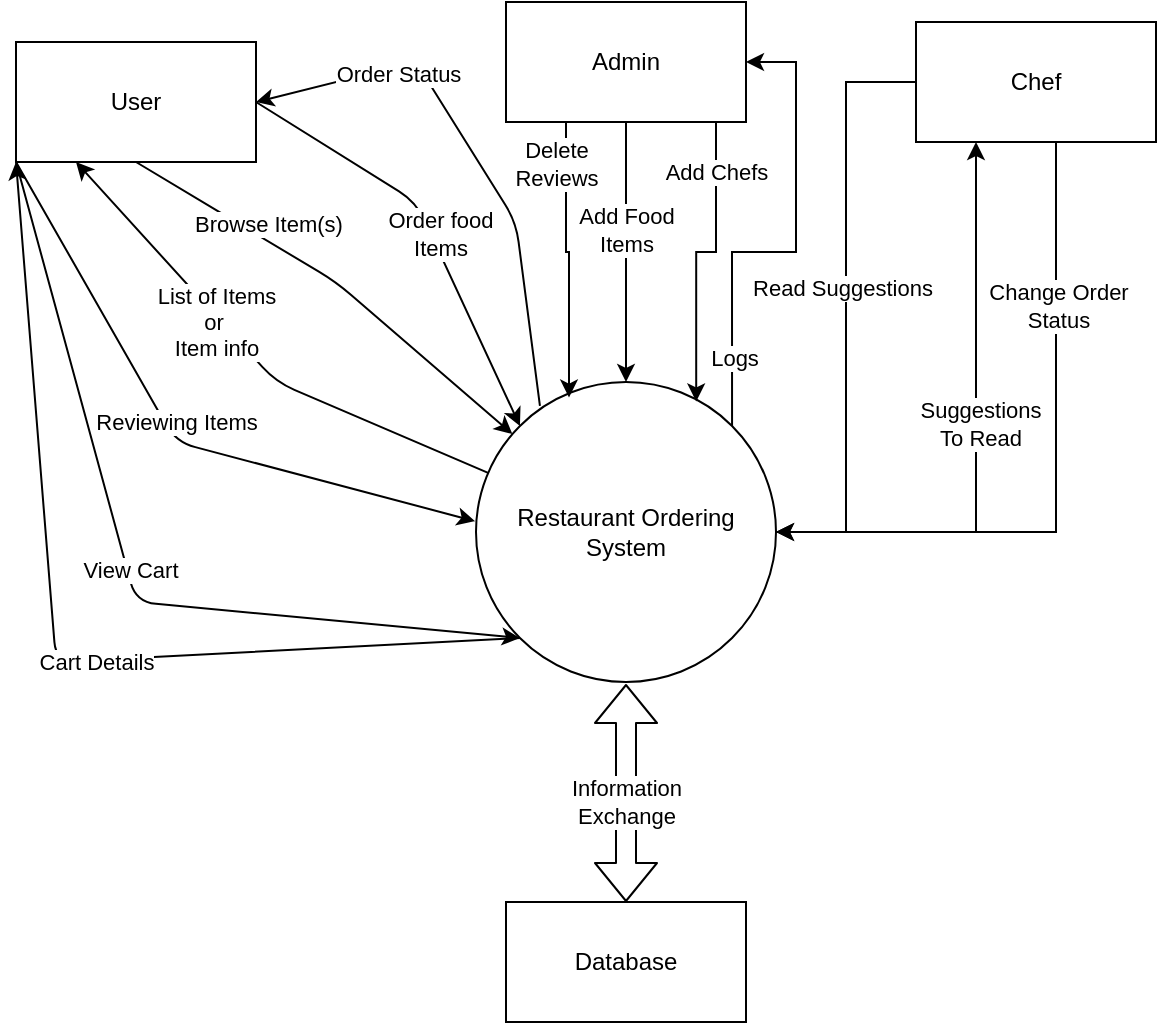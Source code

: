 <mxfile version="15.4.1" type="device"><diagram id="TZYOdSxr8aLHwRnlcCQZ" name="Page-1"><mxGraphModel dx="868" dy="435" grid="1" gridSize="10" guides="1" tooltips="1" connect="1" arrows="1" fold="1" page="1" pageScale="1" pageWidth="850" pageHeight="1100" math="0" shadow="0"><root><mxCell id="0"/><mxCell id="1" parent="0"/><mxCell id="au3Kzgit61VTkhUDVhki-38" style="edgeStyle=orthogonalEdgeStyle;rounded=0;orthogonalLoop=1;jettySize=auto;html=1;entryX=0.25;entryY=1;entryDx=0;entryDy=0;endArrow=classic;endFill=1;targetPerimeterSpacing=1;strokeWidth=1;" parent="1" source="au3Kzgit61VTkhUDVhki-1" target="au3Kzgit61VTkhUDVhki-4" edge="1"><mxGeometry relative="1" as="geometry"/></mxCell><mxCell id="au3Kzgit61VTkhUDVhki-39" value="Suggestions&lt;br&gt;To Read" style="edgeLabel;html=1;align=center;verticalAlign=middle;resizable=0;points=[];" parent="au3Kzgit61VTkhUDVhki-38" vertex="1" connectable="0"><mxGeometry x="0.048" y="-2" relative="1" as="geometry"><mxPoint as="offset"/></mxGeometry></mxCell><mxCell id="au3Kzgit61VTkhUDVhki-1" value="Restaurant Ordering System" style="ellipse;whiteSpace=wrap;html=1;aspect=fixed;" parent="1" vertex="1"><mxGeometry x="350" y="250" width="150" height="150" as="geometry"/></mxCell><mxCell id="au3Kzgit61VTkhUDVhki-2" value="User" style="rounded=0;whiteSpace=wrap;html=1;" parent="1" vertex="1"><mxGeometry x="120" y="80" width="120" height="60" as="geometry"/></mxCell><mxCell id="au3Kzgit61VTkhUDVhki-22" style="edgeStyle=orthogonalEdgeStyle;rounded=0;orthogonalLoop=1;jettySize=auto;html=1;endArrow=classic;endFill=1;targetPerimeterSpacing=1;strokeWidth=1;exitX=0.25;exitY=1;exitDx=0;exitDy=0;entryX=0.31;entryY=0.052;entryDx=0;entryDy=0;entryPerimeter=0;" parent="1" source="au3Kzgit61VTkhUDVhki-3" target="au3Kzgit61VTkhUDVhki-1" edge="1"><mxGeometry relative="1" as="geometry"><mxPoint x="395" y="210" as="targetPoint"/></mxGeometry></mxCell><mxCell id="au3Kzgit61VTkhUDVhki-23" value="Delete &lt;br&gt;Reviews" style="edgeLabel;html=1;align=center;verticalAlign=middle;resizable=0;points=[];" parent="au3Kzgit61VTkhUDVhki-22" vertex="1" connectable="0"><mxGeometry x="-0.364" y="1" relative="1" as="geometry"><mxPoint x="-6" y="-24" as="offset"/></mxGeometry></mxCell><mxCell id="au3Kzgit61VTkhUDVhki-25" style="edgeStyle=orthogonalEdgeStyle;rounded=0;orthogonalLoop=1;jettySize=auto;html=1;entryX=0.5;entryY=0;entryDx=0;entryDy=0;endArrow=classic;endFill=1;targetPerimeterSpacing=1;strokeWidth=1;" parent="1" source="au3Kzgit61VTkhUDVhki-3" target="au3Kzgit61VTkhUDVhki-1" edge="1"><mxGeometry relative="1" as="geometry"/></mxCell><mxCell id="au3Kzgit61VTkhUDVhki-27" value="Add Food&lt;br&gt;Items" style="edgeLabel;html=1;align=center;verticalAlign=middle;resizable=0;points=[];" parent="au3Kzgit61VTkhUDVhki-25" vertex="1" connectable="0"><mxGeometry x="-0.176" relative="1" as="geometry"><mxPoint as="offset"/></mxGeometry></mxCell><mxCell id="au3Kzgit61VTkhUDVhki-28" style="edgeStyle=orthogonalEdgeStyle;rounded=0;orthogonalLoop=1;jettySize=auto;html=1;entryX=0.734;entryY=0.065;entryDx=0;entryDy=0;entryPerimeter=0;endArrow=classic;endFill=1;targetPerimeterSpacing=1;strokeWidth=1;" parent="1" source="au3Kzgit61VTkhUDVhki-3" target="au3Kzgit61VTkhUDVhki-1" edge="1"><mxGeometry relative="1" as="geometry"><Array as="points"><mxPoint x="470" y="185"/><mxPoint x="460" y="185"/></Array></mxGeometry></mxCell><mxCell id="au3Kzgit61VTkhUDVhki-29" value="Add Chefs" style="edgeLabel;html=1;align=center;verticalAlign=middle;resizable=0;points=[];" parent="au3Kzgit61VTkhUDVhki-28" vertex="1" connectable="0"><mxGeometry x="-0.666" relative="1" as="geometry"><mxPoint as="offset"/></mxGeometry></mxCell><mxCell id="iFsItGCW9EWo0BiOLP89-1" style="edgeStyle=orthogonalEdgeStyle;rounded=0;orthogonalLoop=1;jettySize=auto;html=1;entryX=1;entryY=0;entryDx=0;entryDy=0;strokeColor=#000000;endArrow=none;endFill=0;startArrow=classic;startFill=1;" edge="1" parent="1" source="au3Kzgit61VTkhUDVhki-3" target="au3Kzgit61VTkhUDVhki-1"><mxGeometry relative="1" as="geometry"><Array as="points"><mxPoint x="510" y="90"/><mxPoint x="510" y="185"/><mxPoint x="478" y="185"/></Array></mxGeometry></mxCell><mxCell id="iFsItGCW9EWo0BiOLP89-2" value="Logs" style="edgeLabel;html=1;align=center;verticalAlign=middle;resizable=0;points=[];" vertex="1" connectable="0" parent="iFsItGCW9EWo0BiOLP89-1"><mxGeometry x="0.716" y="1" relative="1" as="geometry"><mxPoint as="offset"/></mxGeometry></mxCell><mxCell id="au3Kzgit61VTkhUDVhki-3" value="Admin" style="rounded=0;whiteSpace=wrap;html=1;" parent="1" vertex="1"><mxGeometry x="365" y="60" width="120" height="60" as="geometry"/></mxCell><mxCell id="au3Kzgit61VTkhUDVhki-30" style="edgeStyle=orthogonalEdgeStyle;rounded=0;orthogonalLoop=1;jettySize=auto;html=1;entryX=1;entryY=0.5;entryDx=0;entryDy=0;endArrow=classic;endFill=1;targetPerimeterSpacing=1;strokeWidth=1;" parent="1" source="au3Kzgit61VTkhUDVhki-4" target="au3Kzgit61VTkhUDVhki-1" edge="1"><mxGeometry relative="1" as="geometry"/></mxCell><mxCell id="au3Kzgit61VTkhUDVhki-31" value="Read Suggestions" style="edgeLabel;html=1;align=center;verticalAlign=middle;resizable=0;points=[];" parent="au3Kzgit61VTkhUDVhki-30" vertex="1" connectable="0"><mxGeometry x="-0.068" y="-2" relative="1" as="geometry"><mxPoint as="offset"/></mxGeometry></mxCell><mxCell id="au3Kzgit61VTkhUDVhki-32" style="edgeStyle=orthogonalEdgeStyle;rounded=0;orthogonalLoop=1;jettySize=auto;html=1;entryX=1;entryY=0.5;entryDx=0;entryDy=0;endArrow=classic;endFill=1;targetPerimeterSpacing=1;strokeWidth=1;" parent="1" source="au3Kzgit61VTkhUDVhki-4" target="au3Kzgit61VTkhUDVhki-1" edge="1"><mxGeometry relative="1" as="geometry"><Array as="points"><mxPoint x="640" y="325"/></Array></mxGeometry></mxCell><mxCell id="au3Kzgit61VTkhUDVhki-33" value="Change Order&lt;br&gt;Status" style="edgeLabel;html=1;align=center;verticalAlign=middle;resizable=0;points=[];" parent="au3Kzgit61VTkhUDVhki-32" vertex="1" connectable="0"><mxGeometry x="-0.512" y="1" relative="1" as="geometry"><mxPoint as="offset"/></mxGeometry></mxCell><mxCell id="au3Kzgit61VTkhUDVhki-4" value="Chef" style="rounded=0;whiteSpace=wrap;html=1;" parent="1" vertex="1"><mxGeometry x="570" y="70" width="120" height="60" as="geometry"/></mxCell><mxCell id="au3Kzgit61VTkhUDVhki-7" value="" style="endArrow=classic;html=1;exitX=0.5;exitY=1;exitDx=0;exitDy=0;" parent="1" source="au3Kzgit61VTkhUDVhki-2" target="au3Kzgit61VTkhUDVhki-1" edge="1"><mxGeometry width="50" height="50" relative="1" as="geometry"><mxPoint x="430" y="320" as="sourcePoint"/><mxPoint x="480" y="270" as="targetPoint"/><Array as="points"><mxPoint x="280" y="200"/></Array></mxGeometry></mxCell><mxCell id="au3Kzgit61VTkhUDVhki-8" value="Browse Item(s)" style="edgeLabel;html=1;align=center;verticalAlign=middle;resizable=0;points=[];" parent="au3Kzgit61VTkhUDVhki-7" vertex="1" connectable="0"><mxGeometry x="-0.183" y="3" relative="1" as="geometry"><mxPoint x="-17" y="-16" as="offset"/></mxGeometry></mxCell><mxCell id="au3Kzgit61VTkhUDVhki-11" value="" style="endArrow=classic;html=1;entryX=0.25;entryY=1;entryDx=0;entryDy=0;" parent="1" source="au3Kzgit61VTkhUDVhki-1" target="au3Kzgit61VTkhUDVhki-2" edge="1"><mxGeometry width="50" height="50" relative="1" as="geometry"><mxPoint x="360" y="310" as="sourcePoint"/><mxPoint x="385.138" y="333.816" as="targetPoint"/><Array as="points"><mxPoint x="250" y="250"/></Array></mxGeometry></mxCell><mxCell id="au3Kzgit61VTkhUDVhki-12" value="List of Items&lt;br&gt;or&amp;nbsp;&lt;br&gt;Item info" style="edgeLabel;html=1;align=center;verticalAlign=middle;resizable=0;points=[];" parent="au3Kzgit61VTkhUDVhki-11" vertex="1" connectable="0"><mxGeometry x="-0.183" y="3" relative="1" as="geometry"><mxPoint x="-36" y="-36" as="offset"/></mxGeometry></mxCell><mxCell id="au3Kzgit61VTkhUDVhki-16" value="" style="endArrow=classic;html=1;exitX=1;exitY=0.5;exitDx=0;exitDy=0;entryX=0;entryY=0;entryDx=0;entryDy=0;targetPerimeterSpacing=1;strokeWidth=1;endFill=1;" parent="1" source="au3Kzgit61VTkhUDVhki-2" target="au3Kzgit61VTkhUDVhki-1" edge="1"><mxGeometry width="50" height="50" relative="1" as="geometry"><mxPoint x="330" y="170" as="sourcePoint"/><mxPoint x="380" y="120" as="targetPoint"/><Array as="points"><mxPoint x="320" y="160"/></Array></mxGeometry></mxCell><mxCell id="au3Kzgit61VTkhUDVhki-17" value="Order food &lt;br&gt;Items" style="edgeLabel;html=1;align=center;verticalAlign=middle;resizable=0;points=[];" parent="au3Kzgit61VTkhUDVhki-16" vertex="1" connectable="0"><mxGeometry x="0.044" y="4" relative="1" as="geometry"><mxPoint as="offset"/></mxGeometry></mxCell><mxCell id="au3Kzgit61VTkhUDVhki-19" value="" style="endArrow=classic;html=1;exitX=0;exitY=1;exitDx=0;exitDy=0;entryX=-0.003;entryY=0.464;entryDx=0;entryDy=0;targetPerimeterSpacing=1;strokeWidth=1;endFill=1;entryPerimeter=0;" parent="1" source="au3Kzgit61VTkhUDVhki-2" target="au3Kzgit61VTkhUDVhki-1" edge="1"><mxGeometry width="50" height="50" relative="1" as="geometry"><mxPoint x="130" y="230" as="sourcePoint"/><mxPoint x="261.967" y="391.967" as="targetPoint"/><Array as="points"><mxPoint x="200" y="280"/></Array></mxGeometry></mxCell><mxCell id="au3Kzgit61VTkhUDVhki-20" value="Reviewing Items" style="edgeLabel;html=1;align=center;verticalAlign=middle;resizable=0;points=[];" parent="au3Kzgit61VTkhUDVhki-19" vertex="1" connectable="0"><mxGeometry x="0.044" y="4" relative="1" as="geometry"><mxPoint x="-5" y="-7" as="offset"/></mxGeometry></mxCell><mxCell id="au3Kzgit61VTkhUDVhki-34" value="Database" style="rounded=0;whiteSpace=wrap;html=1;" parent="1" vertex="1"><mxGeometry x="365" y="510" width="120" height="60" as="geometry"/></mxCell><mxCell id="au3Kzgit61VTkhUDVhki-36" value="" style="shape=flexArrow;endArrow=classic;startArrow=classic;html=1;targetPerimeterSpacing=1;strokeWidth=1;exitX=0.5;exitY=0;exitDx=0;exitDy=0;" parent="1" source="au3Kzgit61VTkhUDVhki-34" target="au3Kzgit61VTkhUDVhki-1" edge="1"><mxGeometry width="100" height="100" relative="1" as="geometry"><mxPoint x="400" y="450" as="sourcePoint"/><mxPoint x="500" y="350" as="targetPoint"/></mxGeometry></mxCell><mxCell id="au3Kzgit61VTkhUDVhki-37" value="Information&lt;br&gt;Exchange" style="edgeLabel;html=1;align=center;verticalAlign=middle;resizable=0;points=[];" parent="au3Kzgit61VTkhUDVhki-36" vertex="1" connectable="0"><mxGeometry x="0.28" y="1" relative="1" as="geometry"><mxPoint x="1" y="20" as="offset"/></mxGeometry></mxCell><mxCell id="au3Kzgit61VTkhUDVhki-40" value="" style="endArrow=none;html=1;entryX=0;entryY=0;entryDx=0;entryDy=0;targetPerimeterSpacing=1;strokeWidth=1;endFill=0;startArrow=classic;startFill=1;" parent="1" edge="1"><mxGeometry width="50" height="50" relative="1" as="geometry"><mxPoint x="240" y="110" as="sourcePoint"/><mxPoint x="381.967" y="261.967" as="targetPoint"/><Array as="points"><mxPoint x="320" y="90"/><mxPoint x="370" y="170"/></Array></mxGeometry></mxCell><mxCell id="au3Kzgit61VTkhUDVhki-41" value="Order Status" style="edgeLabel;html=1;align=center;verticalAlign=middle;resizable=0;points=[];" parent="au3Kzgit61VTkhUDVhki-40" vertex="1" connectable="0"><mxGeometry x="0.044" y="4" relative="1" as="geometry"><mxPoint x="-43" y="-41" as="offset"/></mxGeometry></mxCell><mxCell id="au3Kzgit61VTkhUDVhki-42" value="" style="endArrow=classic;html=1;exitX=0;exitY=1;exitDx=0;exitDy=0;entryX=0;entryY=1;entryDx=0;entryDy=0;targetPerimeterSpacing=1;strokeWidth=1;endFill=1;" parent="1" source="au3Kzgit61VTkhUDVhki-2" target="au3Kzgit61VTkhUDVhki-1" edge="1"><mxGeometry width="50" height="50" relative="1" as="geometry"><mxPoint x="130" y="150" as="sourcePoint"/><mxPoint x="359.55" y="329.6" as="targetPoint"/><Array as="points"><mxPoint x="180" y="360"/></Array></mxGeometry></mxCell><mxCell id="au3Kzgit61VTkhUDVhki-43" value="View Cart" style="edgeLabel;html=1;align=center;verticalAlign=middle;resizable=0;points=[];" parent="au3Kzgit61VTkhUDVhki-42" vertex="1" connectable="0"><mxGeometry x="0.044" y="4" relative="1" as="geometry"><mxPoint x="-5" y="-7" as="offset"/></mxGeometry></mxCell><mxCell id="au3Kzgit61VTkhUDVhki-44" value="" style="endArrow=none;html=1;entryX=0;entryY=1;entryDx=0;entryDy=0;targetPerimeterSpacing=1;strokeWidth=1;endFill=0;startArrow=classic;startFill=1;exitX=0;exitY=1;exitDx=0;exitDy=0;" parent="1" source="au3Kzgit61VTkhUDVhki-2" target="au3Kzgit61VTkhUDVhki-1" edge="1"><mxGeometry width="50" height="50" relative="1" as="geometry"><mxPoint x="140" y="330" as="sourcePoint"/><mxPoint x="281.967" y="481.967" as="targetPoint"/><Array as="points"><mxPoint x="140" y="390"/></Array></mxGeometry></mxCell><mxCell id="au3Kzgit61VTkhUDVhki-45" value="Cart Details" style="edgeLabel;html=1;align=center;verticalAlign=middle;resizable=0;points=[];" parent="au3Kzgit61VTkhUDVhki-44" vertex="1" connectable="0"><mxGeometry x="0.044" y="4" relative="1" as="geometry"><mxPoint x="19" y="4" as="offset"/></mxGeometry></mxCell></root></mxGraphModel></diagram></mxfile>
